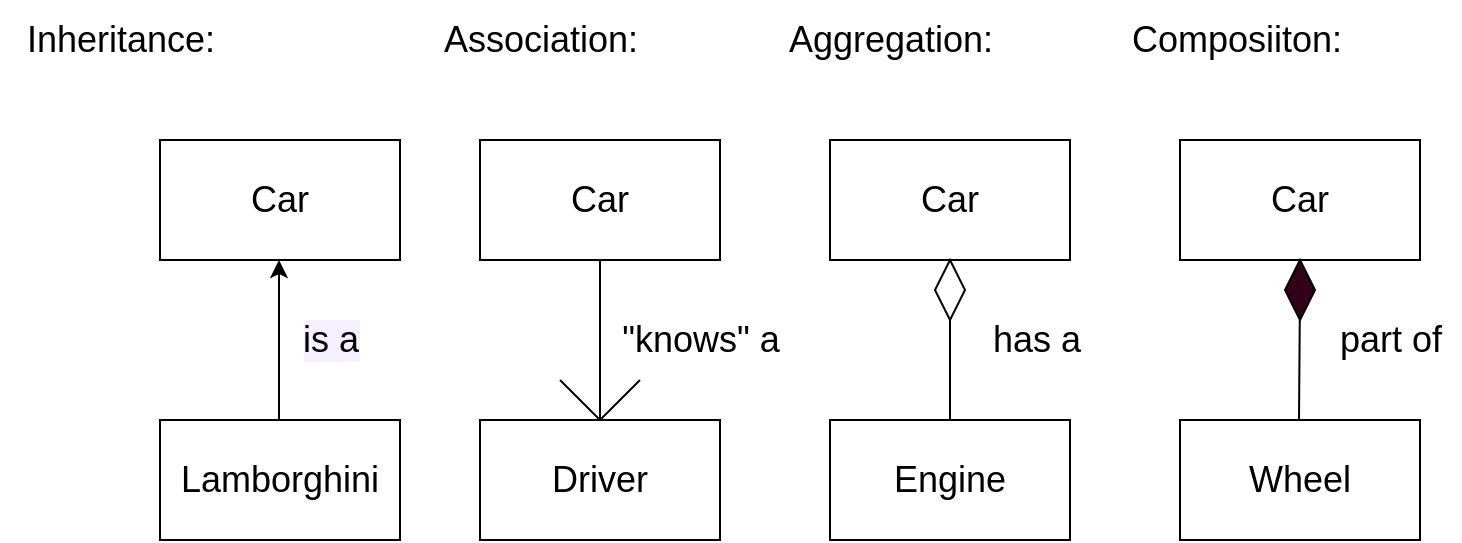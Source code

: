 <mxfile version="20.5.1" type="device"><diagram id="zAf9TCO9mFoZWewEGa6M" name="Page-1"><mxGraphModel dx="1422" dy="754" grid="1" gridSize="10" guides="1" tooltips="1" connect="1" arrows="1" fold="1" page="1" pageScale="1" pageWidth="850" pageHeight="1100" math="0" shadow="0"><root><mxCell id="0"/><mxCell id="1" parent="0"/><mxCell id="MXmfpcq9IyIMbF773TB_-2" value="&lt;font style=&quot;font-size: 18px; line-height: 1;&quot;&gt;Car&lt;/font&gt;" style="rounded=0;whiteSpace=wrap;html=1;" vertex="1" parent="1"><mxGeometry x="80" y="120" width="120" height="60" as="geometry"/></mxCell><mxCell id="MXmfpcq9IyIMbF773TB_-3" value="" style="endArrow=classic;html=1;rounded=0;fontSize=18;" edge="1" parent="1"><mxGeometry width="50" height="50" relative="1" as="geometry"><mxPoint x="139.5" y="260" as="sourcePoint"/><mxPoint x="139.5" y="180" as="targetPoint"/></mxGeometry></mxCell><mxCell id="MXmfpcq9IyIMbF773TB_-4" value="&lt;font style=&quot;font-size: 18px; line-height: 1;&quot;&gt;Lamborghini&lt;/font&gt;" style="rounded=0;whiteSpace=wrap;html=1;" vertex="1" parent="1"><mxGeometry x="80" y="260" width="120" height="60" as="geometry"/></mxCell><mxCell id="MXmfpcq9IyIMbF773TB_-5" value="Inheritance:" style="text;html=1;align=center;verticalAlign=middle;resizable=0;points=[];autosize=1;strokeColor=none;fillColor=none;fontSize=18;" vertex="1" parent="1"><mxGeometry y="50" width="120" height="40" as="geometry"/></mxCell><mxCell id="MXmfpcq9IyIMbF773TB_-6" value="Association:" style="text;html=1;align=center;verticalAlign=middle;resizable=0;points=[];autosize=1;strokeColor=none;fillColor=none;fontSize=18;" vertex="1" parent="1"><mxGeometry x="210" y="50" width="120" height="40" as="geometry"/></mxCell><mxCell id="MXmfpcq9IyIMbF773TB_-7" value="Aggregation:" style="text;html=1;align=center;verticalAlign=middle;resizable=0;points=[];autosize=1;strokeColor=none;fillColor=none;fontSize=18;" vertex="1" parent="1"><mxGeometry x="380" y="50" width="130" height="40" as="geometry"/></mxCell><mxCell id="MXmfpcq9IyIMbF773TB_-8" value="Composiiton:" style="text;html=1;align=center;verticalAlign=middle;resizable=0;points=[];autosize=1;strokeColor=none;fillColor=none;fontSize=18;" vertex="1" parent="1"><mxGeometry x="552.5" y="50" width="130" height="40" as="geometry"/></mxCell><mxCell id="MXmfpcq9IyIMbF773TB_-9" value="&lt;font style=&quot;font-size: 18px; line-height: 1;&quot;&gt;Car&lt;/font&gt;" style="rounded=0;whiteSpace=wrap;html=1;" vertex="1" parent="1"><mxGeometry x="240" y="120" width="120" height="60" as="geometry"/></mxCell><mxCell id="MXmfpcq9IyIMbF773TB_-11" value="&lt;font style=&quot;font-size: 18px; line-height: 1;&quot;&gt;Driver&lt;/font&gt;" style="rounded=0;whiteSpace=wrap;html=1;" vertex="1" parent="1"><mxGeometry x="240" y="260" width="120" height="60" as="geometry"/></mxCell><mxCell id="MXmfpcq9IyIMbF773TB_-12" value="&lt;font style=&quot;font-size: 18px; line-height: 1;&quot;&gt;Car&lt;/font&gt;" style="rounded=0;whiteSpace=wrap;html=1;" vertex="1" parent="1"><mxGeometry x="415" y="120" width="120" height="60" as="geometry"/></mxCell><mxCell id="MXmfpcq9IyIMbF773TB_-14" value="&lt;font style=&quot;font-size: 18px; line-height: 1;&quot;&gt;Engine&lt;/font&gt;" style="rounded=0;whiteSpace=wrap;html=1;" vertex="1" parent="1"><mxGeometry x="415" y="260" width="120" height="60" as="geometry"/></mxCell><mxCell id="MXmfpcq9IyIMbF773TB_-15" value="&lt;font style=&quot;font-size: 18px; line-height: 1;&quot;&gt;Car&lt;/font&gt;" style="rounded=0;whiteSpace=wrap;html=1;" vertex="1" parent="1"><mxGeometry x="590" y="120" width="120" height="60" as="geometry"/></mxCell><mxCell id="MXmfpcq9IyIMbF773TB_-16" value="" style="endArrow=classic;html=1;rounded=0;fontSize=18;startArrow=none;" edge="1" parent="1" source="MXmfpcq9IyIMbF773TB_-29"><mxGeometry width="50" height="50" relative="1" as="geometry"><mxPoint x="649.5" y="260" as="sourcePoint"/><mxPoint x="649.5" y="180" as="targetPoint"/></mxGeometry></mxCell><mxCell id="MXmfpcq9IyIMbF773TB_-17" value="&lt;font style=&quot;font-size: 18px; line-height: 1;&quot;&gt;Wheel&lt;/font&gt;" style="rounded=0;whiteSpace=wrap;html=1;" vertex="1" parent="1"><mxGeometry x="590" y="260" width="120" height="60" as="geometry"/></mxCell><mxCell id="MXmfpcq9IyIMbF773TB_-18" value="" style="endArrow=none;html=1;rounded=0;fontSize=18;entryX=0.5;entryY=1;entryDx=0;entryDy=0;exitX=0.5;exitY=0;exitDx=0;exitDy=0;" edge="1" parent="1" source="MXmfpcq9IyIMbF773TB_-11" target="MXmfpcq9IyIMbF773TB_-9"><mxGeometry width="50" height="50" relative="1" as="geometry"><mxPoint x="275" y="240" as="sourcePoint"/><mxPoint x="325" y="190" as="targetPoint"/></mxGeometry></mxCell><mxCell id="MXmfpcq9IyIMbF773TB_-19" value="" style="endArrow=none;html=1;rounded=0;fontSize=18;" edge="1" parent="1"><mxGeometry width="50" height="50" relative="1" as="geometry"><mxPoint x="300" y="260" as="sourcePoint"/><mxPoint x="320" y="240" as="targetPoint"/></mxGeometry></mxCell><mxCell id="MXmfpcq9IyIMbF773TB_-20" value="" style="endArrow=none;html=1;rounded=0;fontSize=18;" edge="1" parent="1"><mxGeometry width="50" height="50" relative="1" as="geometry"><mxPoint x="280" y="240" as="sourcePoint"/><mxPoint x="300" y="260" as="targetPoint"/></mxGeometry></mxCell><mxCell id="MXmfpcq9IyIMbF773TB_-21" value="is a" style="text;html=1;align=center;verticalAlign=middle;resizable=0;points=[];autosize=1;strokeColor=none;fillColor=none;fontSize=18;labelBackgroundColor=#F4F0FF;" vertex="1" parent="1"><mxGeometry x="140" y="200" width="50" height="40" as="geometry"/></mxCell><mxCell id="MXmfpcq9IyIMbF773TB_-22" value="&quot;knows&quot; a" style="text;html=1;align=center;verticalAlign=middle;resizable=0;points=[];autosize=1;strokeColor=none;fillColor=none;fontSize=18;" vertex="1" parent="1"><mxGeometry x="300" y="200" width="100" height="40" as="geometry"/></mxCell><mxCell id="MXmfpcq9IyIMbF773TB_-23" value="has a" style="text;html=1;align=center;verticalAlign=middle;resizable=0;points=[];autosize=1;strokeColor=none;fillColor=none;fontSize=18;" vertex="1" parent="1"><mxGeometry x="482.5" y="200" width="70" height="40" as="geometry"/></mxCell><mxCell id="MXmfpcq9IyIMbF773TB_-24" value="part of" style="text;html=1;align=center;verticalAlign=middle;resizable=0;points=[];autosize=1;strokeColor=none;fillColor=none;fontSize=18;" vertex="1" parent="1"><mxGeometry x="660" y="200" width="70" height="40" as="geometry"/></mxCell><mxCell id="MXmfpcq9IyIMbF773TB_-26" value="" style="endArrow=none;html=1;rounded=0;fontSize=18;entryX=0.5;entryY=1;entryDx=0;entryDy=0;exitX=0.5;exitY=0;exitDx=0;exitDy=0;startArrow=none;" edge="1" parent="1" source="MXmfpcq9IyIMbF773TB_-27" target="MXmfpcq9IyIMbF773TB_-12"><mxGeometry width="50" height="50" relative="1" as="geometry"><mxPoint x="475" y="250" as="sourcePoint"/><mxPoint x="490" y="200" as="targetPoint"/></mxGeometry></mxCell><mxCell id="MXmfpcq9IyIMbF773TB_-27" value="" style="rhombus;whiteSpace=wrap;html=1;labelBackgroundColor=#F4F0FF;fontSize=18;" vertex="1" parent="1"><mxGeometry x="467.5" y="180" width="15" height="30" as="geometry"/></mxCell><mxCell id="MXmfpcq9IyIMbF773TB_-28" value="" style="endArrow=none;html=1;rounded=0;fontSize=18;entryX=0.5;entryY=1;entryDx=0;entryDy=0;exitX=0.5;exitY=0;exitDx=0;exitDy=0;" edge="1" parent="1" source="MXmfpcq9IyIMbF773TB_-14" target="MXmfpcq9IyIMbF773TB_-27"><mxGeometry width="50" height="50" relative="1" as="geometry"><mxPoint x="475" y="260" as="sourcePoint"/><mxPoint x="475" y="180" as="targetPoint"/></mxGeometry></mxCell><mxCell id="MXmfpcq9IyIMbF773TB_-29" value="" style="rhombus;whiteSpace=wrap;html=1;labelBackgroundColor=#F4F0FF;fontSize=18;fillColor=#33001A;" vertex="1" parent="1"><mxGeometry x="642.5" y="180" width="15" height="30" as="geometry"/></mxCell><mxCell id="MXmfpcq9IyIMbF773TB_-30" value="" style="endArrow=none;html=1;rounded=0;fontSize=18;" edge="1" parent="1" target="MXmfpcq9IyIMbF773TB_-29"><mxGeometry width="50" height="50" relative="1" as="geometry"><mxPoint x="649.5" y="260" as="sourcePoint"/><mxPoint x="649.5" y="180" as="targetPoint"/></mxGeometry></mxCell></root></mxGraphModel></diagram></mxfile>